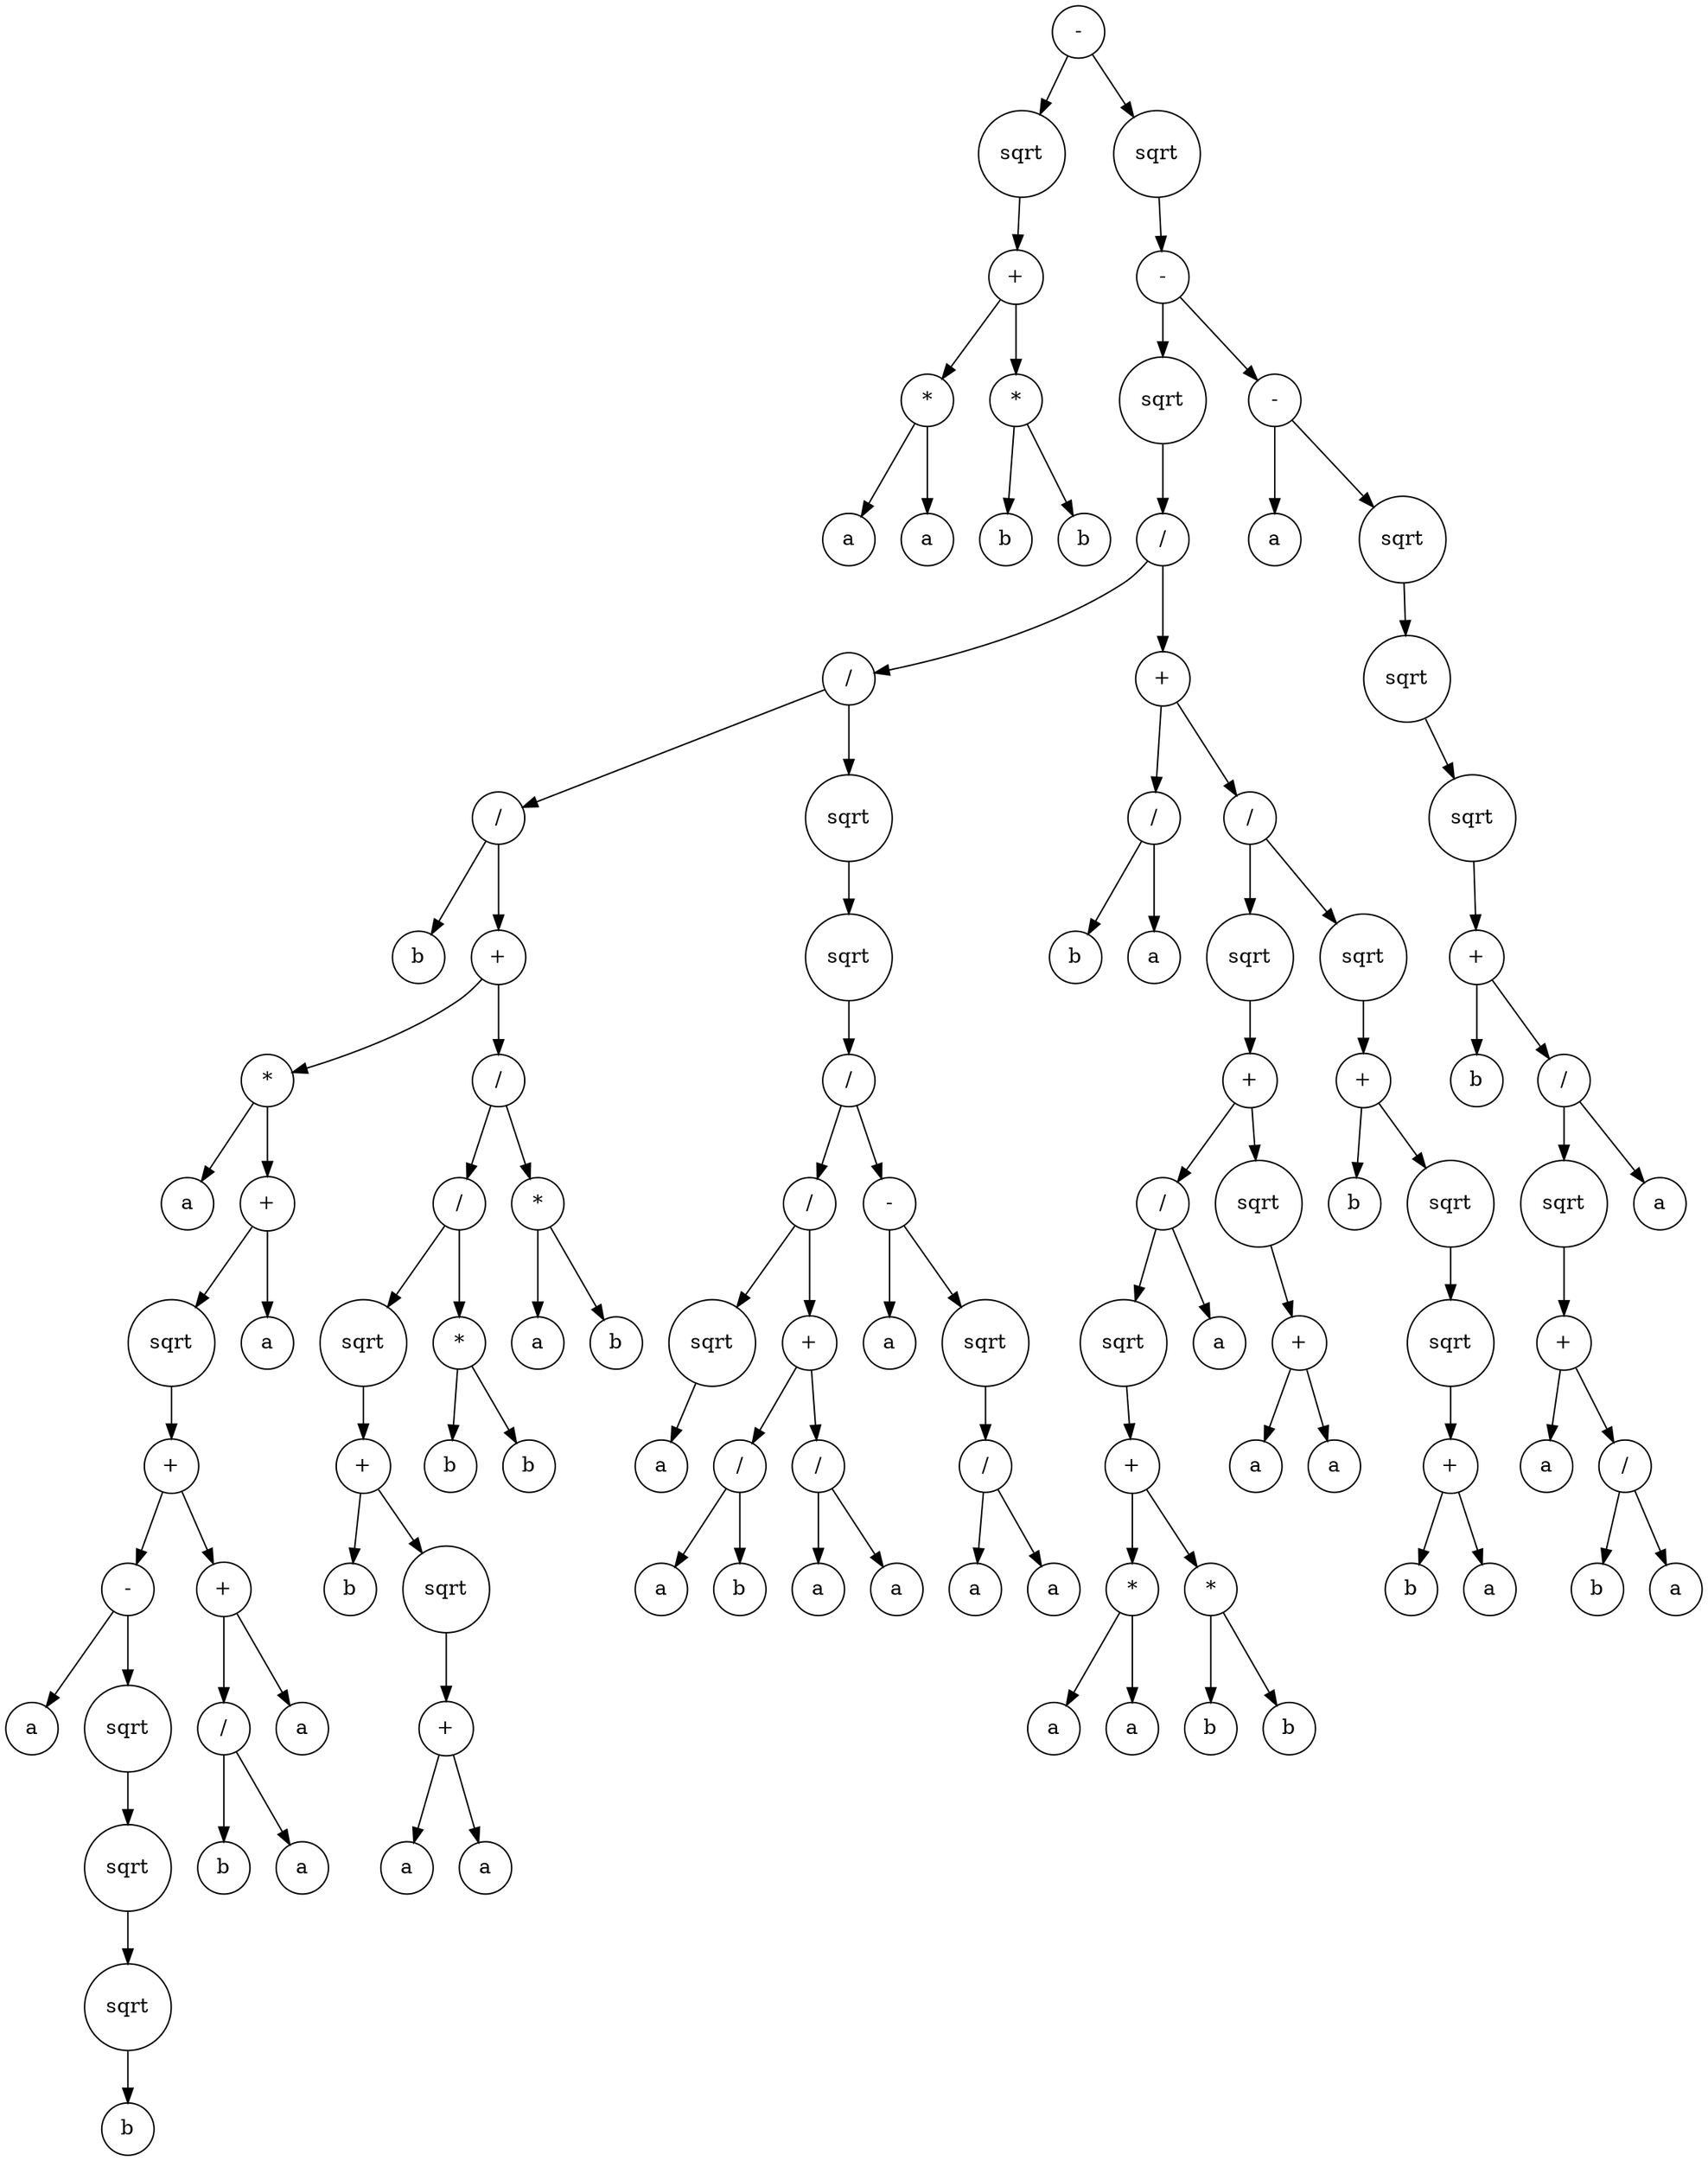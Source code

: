 digraph g {
graph [ordering=out];
node [shape=circle];
n[label = "-"];
n0[label = "sqrt"];
n00[label = "+"];
n000[label = "*"];
n0000[label = "a"];
n000 -> n0000;
n0001[label = "a"];
n000 -> n0001;
n00 -> n000;
n001[label = "*"];
n0010[label = "b"];
n001 -> n0010;
n0011[label = "b"];
n001 -> n0011;
n00 -> n001;
n0 -> n00;
n -> n0;
n1[label = "sqrt"];
n10[label = "-"];
n100[label = "sqrt"];
n1000[label = "/"];
n10000[label = "/"];
n100000[label = "/"];
n1000000[label = "b"];
n100000 -> n1000000;
n1000001[label = "+"];
n10000010[label = "*"];
n100000100[label = "a"];
n10000010 -> n100000100;
n100000101[label = "+"];
n1000001010[label = "sqrt"];
n10000010100[label = "+"];
n100000101000[label = "-"];
n1000001010000[label = "a"];
n100000101000 -> n1000001010000;
n1000001010001[label = "sqrt"];
n10000010100010[label = "sqrt"];
n100000101000100[label = "sqrt"];
n1000001010001000[label = "b"];
n100000101000100 -> n1000001010001000;
n10000010100010 -> n100000101000100;
n1000001010001 -> n10000010100010;
n100000101000 -> n1000001010001;
n10000010100 -> n100000101000;
n100000101001[label = "+"];
n1000001010010[label = "/"];
n10000010100100[label = "b"];
n1000001010010 -> n10000010100100;
n10000010100101[label = "a"];
n1000001010010 -> n10000010100101;
n100000101001 -> n1000001010010;
n1000001010011[label = "a"];
n100000101001 -> n1000001010011;
n10000010100 -> n100000101001;
n1000001010 -> n10000010100;
n100000101 -> n1000001010;
n1000001011[label = "a"];
n100000101 -> n1000001011;
n10000010 -> n100000101;
n1000001 -> n10000010;
n10000011[label = "/"];
n100000110[label = "/"];
n1000001100[label = "sqrt"];
n10000011000[label = "+"];
n100000110000[label = "b"];
n10000011000 -> n100000110000;
n100000110001[label = "sqrt"];
n1000001100010[label = "+"];
n10000011000100[label = "a"];
n1000001100010 -> n10000011000100;
n10000011000101[label = "a"];
n1000001100010 -> n10000011000101;
n100000110001 -> n1000001100010;
n10000011000 -> n100000110001;
n1000001100 -> n10000011000;
n100000110 -> n1000001100;
n1000001101[label = "*"];
n10000011010[label = "b"];
n1000001101 -> n10000011010;
n10000011011[label = "b"];
n1000001101 -> n10000011011;
n100000110 -> n1000001101;
n10000011 -> n100000110;
n100000111[label = "*"];
n1000001110[label = "a"];
n100000111 -> n1000001110;
n1000001111[label = "b"];
n100000111 -> n1000001111;
n10000011 -> n100000111;
n1000001 -> n10000011;
n100000 -> n1000001;
n10000 -> n100000;
n100001[label = "sqrt"];
n1000010[label = "sqrt"];
n10000100[label = "/"];
n100001000[label = "/"];
n1000010000[label = "sqrt"];
n10000100000[label = "a"];
n1000010000 -> n10000100000;
n100001000 -> n1000010000;
n1000010001[label = "+"];
n10000100010[label = "/"];
n100001000100[label = "a"];
n10000100010 -> n100001000100;
n100001000101[label = "b"];
n10000100010 -> n100001000101;
n1000010001 -> n10000100010;
n10000100011[label = "/"];
n100001000110[label = "a"];
n10000100011 -> n100001000110;
n100001000111[label = "a"];
n10000100011 -> n100001000111;
n1000010001 -> n10000100011;
n100001000 -> n1000010001;
n10000100 -> n100001000;
n100001001[label = "-"];
n1000010010[label = "a"];
n100001001 -> n1000010010;
n1000010011[label = "sqrt"];
n10000100110[label = "/"];
n100001001100[label = "a"];
n10000100110 -> n100001001100;
n100001001101[label = "a"];
n10000100110 -> n100001001101;
n1000010011 -> n10000100110;
n100001001 -> n1000010011;
n10000100 -> n100001001;
n1000010 -> n10000100;
n100001 -> n1000010;
n10000 -> n100001;
n1000 -> n10000;
n10001[label = "+"];
n100010[label = "/"];
n1000100[label = "b"];
n100010 -> n1000100;
n1000101[label = "a"];
n100010 -> n1000101;
n10001 -> n100010;
n100011[label = "/"];
n1000110[label = "sqrt"];
n10001100[label = "+"];
n100011000[label = "/"];
n1000110000[label = "sqrt"];
n10001100000[label = "+"];
n100011000000[label = "*"];
n1000110000000[label = "a"];
n100011000000 -> n1000110000000;
n1000110000001[label = "a"];
n100011000000 -> n1000110000001;
n10001100000 -> n100011000000;
n100011000001[label = "*"];
n1000110000010[label = "b"];
n100011000001 -> n1000110000010;
n1000110000011[label = "b"];
n100011000001 -> n1000110000011;
n10001100000 -> n100011000001;
n1000110000 -> n10001100000;
n100011000 -> n1000110000;
n1000110001[label = "a"];
n100011000 -> n1000110001;
n10001100 -> n100011000;
n100011001[label = "sqrt"];
n1000110010[label = "+"];
n10001100100[label = "a"];
n1000110010 -> n10001100100;
n10001100101[label = "a"];
n1000110010 -> n10001100101;
n100011001 -> n1000110010;
n10001100 -> n100011001;
n1000110 -> n10001100;
n100011 -> n1000110;
n1000111[label = "sqrt"];
n10001110[label = "+"];
n100011100[label = "b"];
n10001110 -> n100011100;
n100011101[label = "sqrt"];
n1000111010[label = "sqrt"];
n10001110100[label = "+"];
n100011101000[label = "b"];
n10001110100 -> n100011101000;
n100011101001[label = "a"];
n10001110100 -> n100011101001;
n1000111010 -> n10001110100;
n100011101 -> n1000111010;
n10001110 -> n100011101;
n1000111 -> n10001110;
n100011 -> n1000111;
n10001 -> n100011;
n1000 -> n10001;
n100 -> n1000;
n10 -> n100;
n101[label = "-"];
n1010[label = "a"];
n101 -> n1010;
n1011[label = "sqrt"];
n10110[label = "sqrt"];
n101100[label = "sqrt"];
n1011000[label = "+"];
n10110000[label = "b"];
n1011000 -> n10110000;
n10110001[label = "/"];
n101100010[label = "sqrt"];
n1011000100[label = "+"];
n10110001000[label = "a"];
n1011000100 -> n10110001000;
n10110001001[label = "/"];
n101100010010[label = "b"];
n10110001001 -> n101100010010;
n101100010011[label = "a"];
n10110001001 -> n101100010011;
n1011000100 -> n10110001001;
n101100010 -> n1011000100;
n10110001 -> n101100010;
n101100011[label = "a"];
n10110001 -> n101100011;
n1011000 -> n10110001;
n101100 -> n1011000;
n10110 -> n101100;
n1011 -> n10110;
n101 -> n1011;
n10 -> n101;
n1 -> n10;
n -> n1;
}
